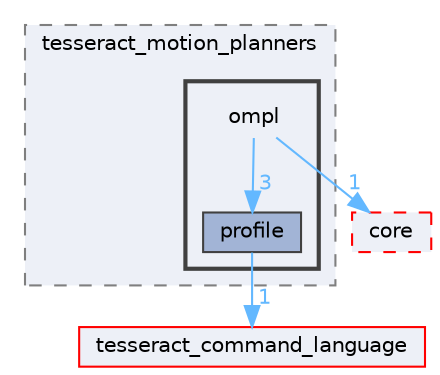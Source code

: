 digraph "tesseract_motion_planners/ompl/include/tesseract_motion_planners/ompl"
{
 // LATEX_PDF_SIZE
  bgcolor="transparent";
  edge [fontname=Helvetica,fontsize=10,labelfontname=Helvetica,labelfontsize=10];
  node [fontname=Helvetica,fontsize=10,shape=box,height=0.2,width=0.4];
  compound=true
  subgraph clusterdir_12d699a0d68d129ccf7958eb93664d24 {
    graph [ bgcolor="#edf0f7", pencolor="grey50", label="tesseract_motion_planners", fontname=Helvetica,fontsize=10 style="filled,dashed", URL="dir_12d699a0d68d129ccf7958eb93664d24.html",tooltip=""]
  subgraph clusterdir_790fe6f97ad3d7705750b340300ec292 {
    graph [ bgcolor="#edf0f7", pencolor="grey25", label="", fontname=Helvetica,fontsize=10 style="filled,bold", URL="dir_790fe6f97ad3d7705750b340300ec292.html",tooltip=""]
    dir_790fe6f97ad3d7705750b340300ec292 [shape=plaintext, label="ompl"];
  dir_bfdd9964ced341203ecfb0cee969ceed [label="profile", fillcolor="#a2b4d6", color="grey25", style="filled", URL="dir_bfdd9964ced341203ecfb0cee969ceed.html",tooltip=""];
  }
  }
  dir_ba42fb948e9041f2f8c5ac347b7f6bb7 [label="core", fillcolor="#edf0f7", color="red", style="filled,dashed", URL="dir_ba42fb948e9041f2f8c5ac347b7f6bb7.html",tooltip=""];
  dir_fa47c2fa9b13a12fc195f1b83854b816 [label="tesseract_command_language", fillcolor="#edf0f7", color="red", style="filled", URL="dir_fa47c2fa9b13a12fc195f1b83854b816.html",tooltip=""];
  dir_790fe6f97ad3d7705750b340300ec292->dir_ba42fb948e9041f2f8c5ac347b7f6bb7 [headlabel="1", labeldistance=1.5 headhref="dir_000027_000000.html" color="steelblue1" fontcolor="steelblue1"];
  dir_790fe6f97ad3d7705750b340300ec292->dir_bfdd9964ced341203ecfb0cee969ceed [headlabel="3", labeldistance=1.5 headhref="dir_000027_000035.html" color="steelblue1" fontcolor="steelblue1"];
  dir_bfdd9964ced341203ecfb0cee969ceed->dir_fa47c2fa9b13a12fc195f1b83854b816 [headlabel="1", labeldistance=1.5 headhref="dir_000035_000060.html" color="steelblue1" fontcolor="steelblue1"];
}
